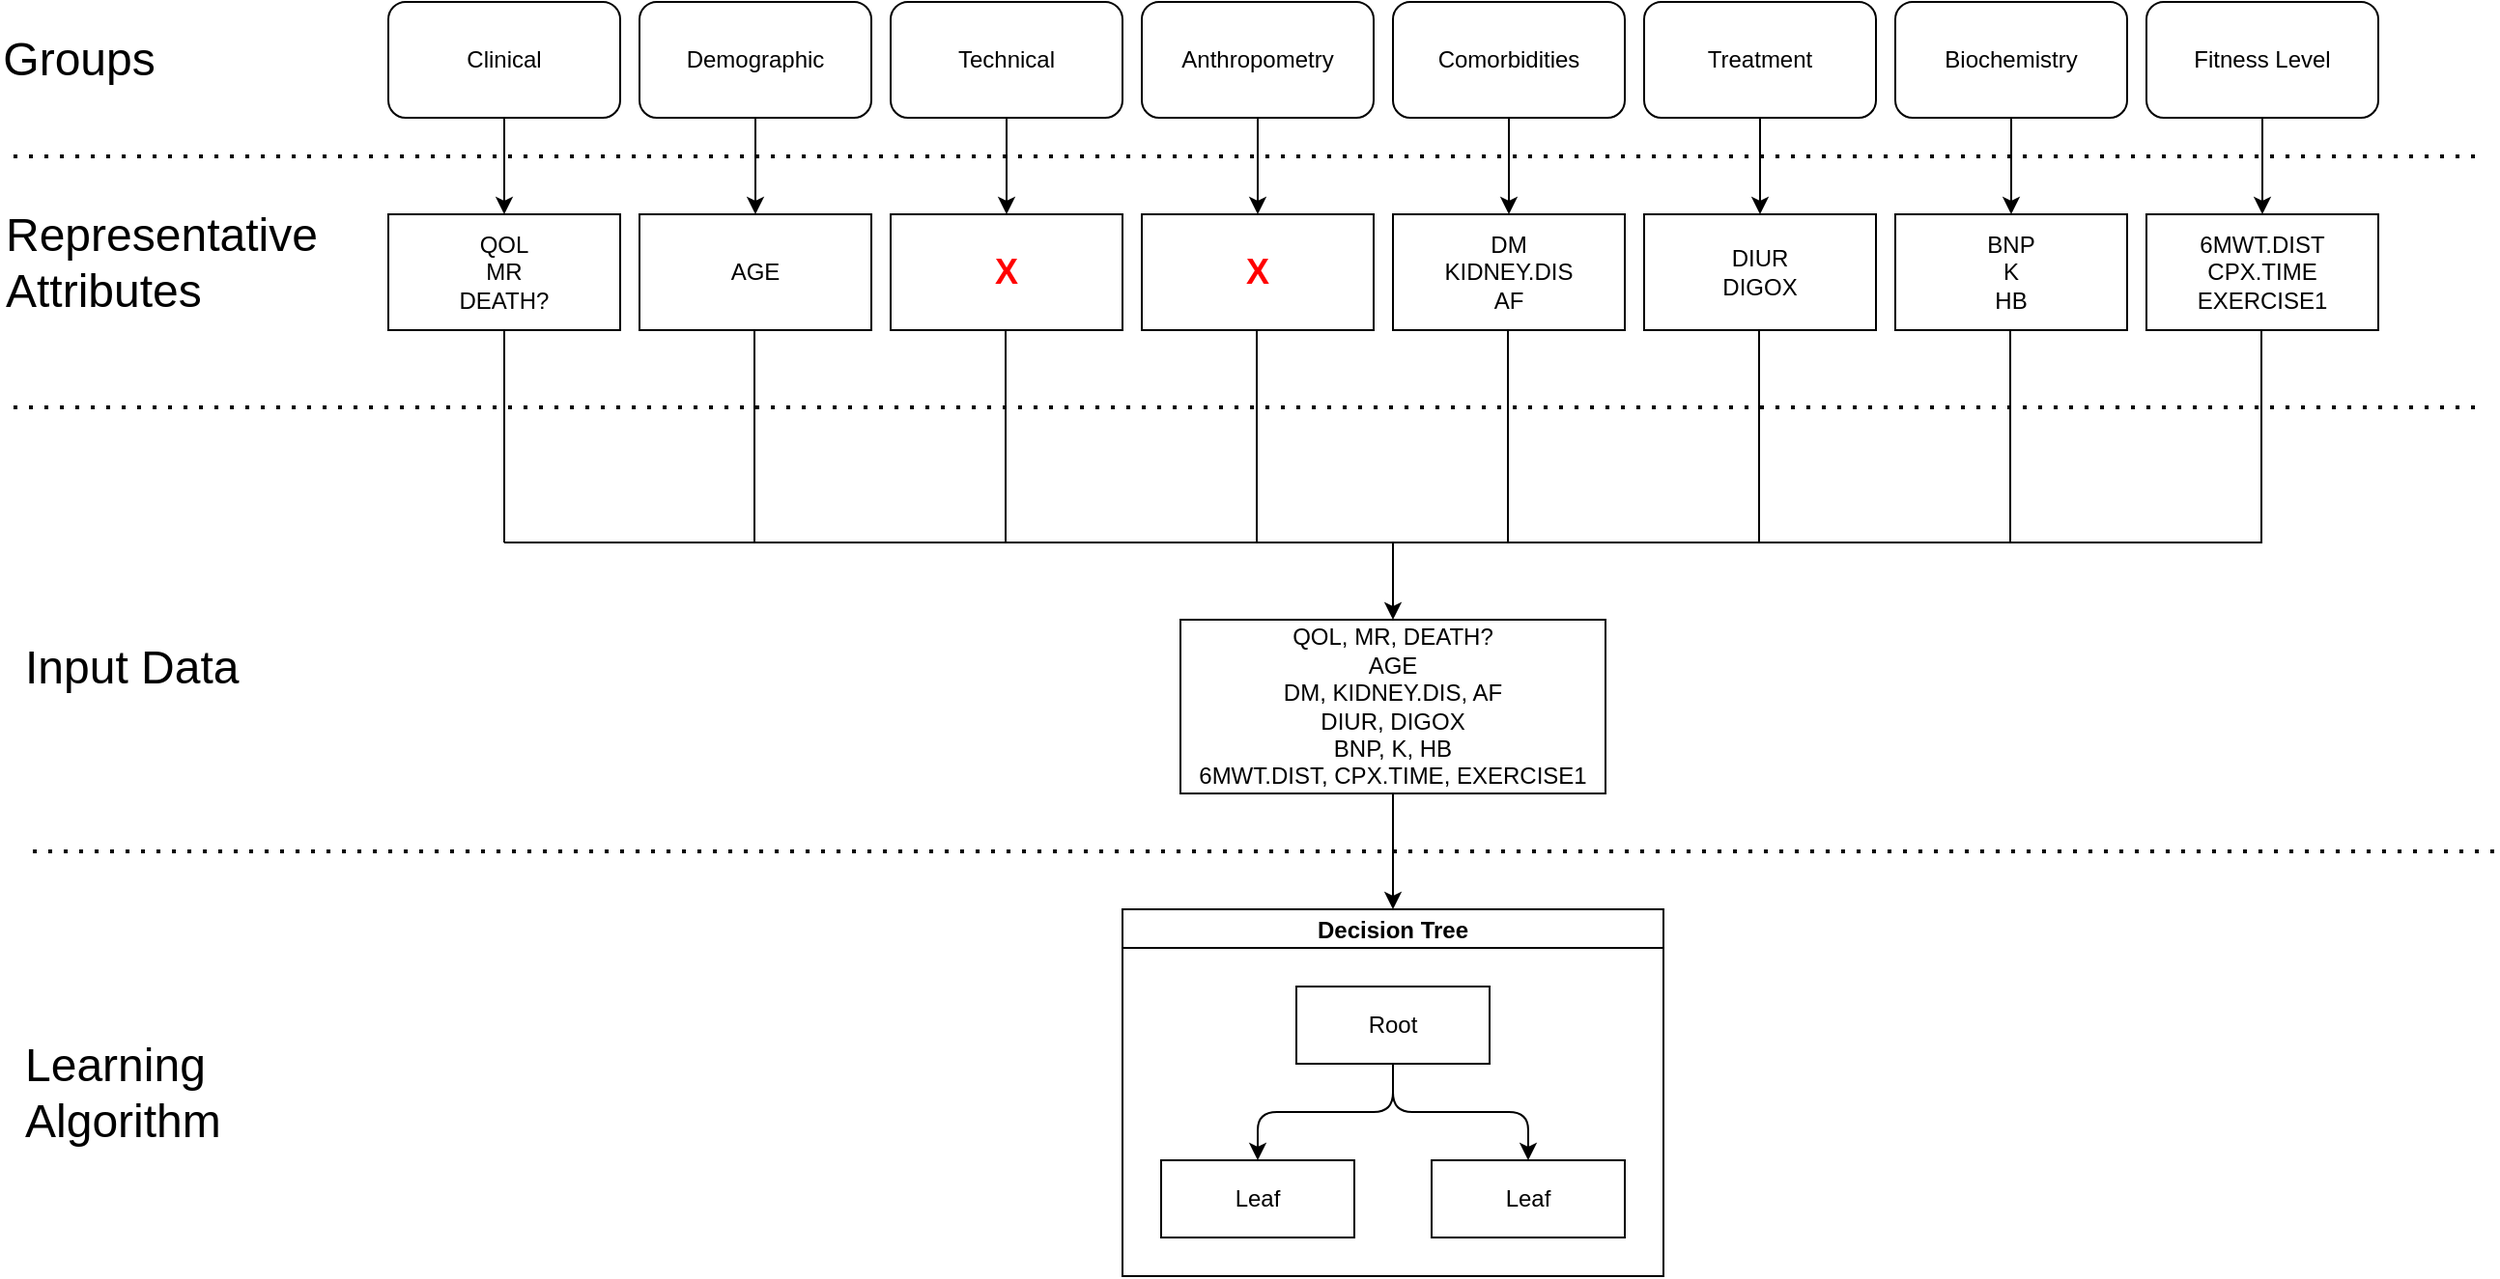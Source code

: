 <mxfile version="21.6.8" type="device">
  <diagram name="Page-1" id="-Qt2ztKeV2bImstE-vtO">
    <mxGraphModel dx="1434" dy="758" grid="1" gridSize="10" guides="1" tooltips="1" connect="1" arrows="1" fold="1" page="1" pageScale="1" pageWidth="827" pageHeight="1169" math="0" shadow="0">
      <root>
        <mxCell id="0" />
        <mxCell id="1" parent="0" />
        <mxCell id="Wdemls4XMApZAzFT3hwG-3" value="Clinical" style="rounded=1;whiteSpace=wrap;html=1;" vertex="1" parent="1">
          <mxGeometry x="240" y="120" width="120" height="60" as="geometry" />
        </mxCell>
        <mxCell id="Wdemls4XMApZAzFT3hwG-4" value="Demographic" style="rounded=1;whiteSpace=wrap;html=1;" vertex="1" parent="1">
          <mxGeometry x="370" y="120" width="120" height="60" as="geometry" />
        </mxCell>
        <mxCell id="Wdemls4XMApZAzFT3hwG-5" value="Technical" style="rounded=1;whiteSpace=wrap;html=1;" vertex="1" parent="1">
          <mxGeometry x="500" y="120" width="120" height="60" as="geometry" />
        </mxCell>
        <mxCell id="Wdemls4XMApZAzFT3hwG-6" value="Anthropometry" style="rounded=1;whiteSpace=wrap;html=1;" vertex="1" parent="1">
          <mxGeometry x="630" y="120" width="120" height="60" as="geometry" />
        </mxCell>
        <mxCell id="Wdemls4XMApZAzFT3hwG-7" value="Comorbidities" style="rounded=1;whiteSpace=wrap;html=1;" vertex="1" parent="1">
          <mxGeometry x="760" y="120" width="120" height="60" as="geometry" />
        </mxCell>
        <mxCell id="Wdemls4XMApZAzFT3hwG-8" value="Treatment" style="rounded=1;whiteSpace=wrap;html=1;" vertex="1" parent="1">
          <mxGeometry x="890" y="120" width="120" height="60" as="geometry" />
        </mxCell>
        <mxCell id="Wdemls4XMApZAzFT3hwG-9" value="Biochemistry" style="rounded=1;whiteSpace=wrap;html=1;" vertex="1" parent="1">
          <mxGeometry x="1020" y="120" width="120" height="60" as="geometry" />
        </mxCell>
        <mxCell id="Wdemls4XMApZAzFT3hwG-10" value="Fitness Level" style="rounded=1;whiteSpace=wrap;html=1;" vertex="1" parent="1">
          <mxGeometry x="1150" y="120" width="120" height="60" as="geometry" />
        </mxCell>
        <mxCell id="Wdemls4XMApZAzFT3hwG-11" value="QOL&lt;br&gt;MR&lt;br&gt;DEATH?" style="rounded=0;whiteSpace=wrap;html=1;" vertex="1" parent="1">
          <mxGeometry x="240" y="230" width="120" height="60" as="geometry" />
        </mxCell>
        <mxCell id="Wdemls4XMApZAzFT3hwG-12" value="" style="endArrow=none;dashed=1;html=1;dashPattern=1 3;strokeWidth=2;rounded=0;" edge="1" parent="1">
          <mxGeometry width="50" height="50" relative="1" as="geometry">
            <mxPoint x="1320" y="200" as="sourcePoint" />
            <mxPoint x="40" y="200" as="targetPoint" />
          </mxGeometry>
        </mxCell>
        <mxCell id="Wdemls4XMApZAzFT3hwG-14" value="&lt;font style=&quot;font-size: 24px;&quot;&gt;Groups&lt;/font&gt;" style="text;html=1;strokeColor=none;fillColor=none;align=center;verticalAlign=middle;whiteSpace=wrap;rounded=0;fontSize=24;" vertex="1" parent="1">
          <mxGeometry x="50" y="135" width="60" height="30" as="geometry" />
        </mxCell>
        <mxCell id="Wdemls4XMApZAzFT3hwG-15" value="&lt;font style=&quot;font-size: 24px;&quot;&gt;Representative&lt;br&gt;Attributes&lt;br&gt;&lt;/font&gt;" style="text;html=1;strokeColor=none;fillColor=none;align=left;verticalAlign=middle;whiteSpace=wrap;rounded=0;fontSize=24;" vertex="1" parent="1">
          <mxGeometry x="40" y="240" width="60" height="30" as="geometry" />
        </mxCell>
        <mxCell id="Wdemls4XMApZAzFT3hwG-16" value="" style="endArrow=classic;html=1;rounded=0;" edge="1" parent="1" source="Wdemls4XMApZAzFT3hwG-3" target="Wdemls4XMApZAzFT3hwG-11">
          <mxGeometry width="50" height="50" relative="1" as="geometry">
            <mxPoint x="660" y="370" as="sourcePoint" />
            <mxPoint x="710" y="320" as="targetPoint" />
          </mxGeometry>
        </mxCell>
        <mxCell id="Wdemls4XMApZAzFT3hwG-17" value="AGE" style="rounded=0;whiteSpace=wrap;html=1;" vertex="1" parent="1">
          <mxGeometry x="370" y="230" width="120" height="60" as="geometry" />
        </mxCell>
        <mxCell id="Wdemls4XMApZAzFT3hwG-18" value="&lt;h2&gt;&lt;font color=&quot;#ff0000&quot;&gt;X&lt;/font&gt;&lt;/h2&gt;" style="rounded=0;whiteSpace=wrap;html=1;" vertex="1" parent="1">
          <mxGeometry x="500" y="230" width="120" height="60" as="geometry" />
        </mxCell>
        <mxCell id="Wdemls4XMApZAzFT3hwG-19" value="&lt;h2 style=&quot;border-color: var(--border-color);&quot;&gt;&lt;font style=&quot;border-color: var(--border-color);&quot; color=&quot;#ff0000&quot;&gt;X&lt;/font&gt;&lt;/h2&gt;" style="rounded=0;whiteSpace=wrap;html=1;" vertex="1" parent="1">
          <mxGeometry x="630" y="230" width="120" height="60" as="geometry" />
        </mxCell>
        <mxCell id="Wdemls4XMApZAzFT3hwG-20" value="DM&lt;br&gt;KIDNEY.DIS&lt;br&gt;AF" style="rounded=0;whiteSpace=wrap;html=1;" vertex="1" parent="1">
          <mxGeometry x="760" y="230" width="120" height="60" as="geometry" />
        </mxCell>
        <mxCell id="Wdemls4XMApZAzFT3hwG-21" value="DIUR&lt;br&gt;DIGOX" style="rounded=0;whiteSpace=wrap;html=1;" vertex="1" parent="1">
          <mxGeometry x="890" y="230" width="120" height="60" as="geometry" />
        </mxCell>
        <mxCell id="Wdemls4XMApZAzFT3hwG-22" value="BNP&lt;br&gt;K&lt;br&gt;HB" style="rounded=0;whiteSpace=wrap;html=1;" vertex="1" parent="1">
          <mxGeometry x="1020" y="230" width="120" height="60" as="geometry" />
        </mxCell>
        <mxCell id="Wdemls4XMApZAzFT3hwG-23" value="6MWT.DIST&lt;br&gt;CPX.TIME&lt;br&gt;EXERCISE1" style="rounded=0;whiteSpace=wrap;html=1;" vertex="1" parent="1">
          <mxGeometry x="1150" y="230" width="120" height="60" as="geometry" />
        </mxCell>
        <mxCell id="Wdemls4XMApZAzFT3hwG-24" value="" style="endArrow=classic;html=1;rounded=0;" edge="1" parent="1" source="Wdemls4XMApZAzFT3hwG-4" target="Wdemls4XMApZAzFT3hwG-17">
          <mxGeometry width="50" height="50" relative="1" as="geometry">
            <mxPoint x="660" y="370" as="sourcePoint" />
            <mxPoint x="710" y="320" as="targetPoint" />
          </mxGeometry>
        </mxCell>
        <mxCell id="Wdemls4XMApZAzFT3hwG-25" value="" style="endArrow=classic;html=1;rounded=0;" edge="1" parent="1" source="Wdemls4XMApZAzFT3hwG-5" target="Wdemls4XMApZAzFT3hwG-18">
          <mxGeometry width="50" height="50" relative="1" as="geometry">
            <mxPoint x="440" y="190" as="sourcePoint" />
            <mxPoint x="440" y="240" as="targetPoint" />
          </mxGeometry>
        </mxCell>
        <mxCell id="Wdemls4XMApZAzFT3hwG-26" value="" style="endArrow=classic;html=1;rounded=0;" edge="1" parent="1" source="Wdemls4XMApZAzFT3hwG-6" target="Wdemls4XMApZAzFT3hwG-19">
          <mxGeometry width="50" height="50" relative="1" as="geometry">
            <mxPoint x="570" y="190" as="sourcePoint" />
            <mxPoint x="570" y="240" as="targetPoint" />
          </mxGeometry>
        </mxCell>
        <mxCell id="Wdemls4XMApZAzFT3hwG-27" value="" style="endArrow=classic;html=1;rounded=0;" edge="1" parent="1" source="Wdemls4XMApZAzFT3hwG-7" target="Wdemls4XMApZAzFT3hwG-20">
          <mxGeometry width="50" height="50" relative="1" as="geometry">
            <mxPoint x="700" y="190" as="sourcePoint" />
            <mxPoint x="700" y="240" as="targetPoint" />
          </mxGeometry>
        </mxCell>
        <mxCell id="Wdemls4XMApZAzFT3hwG-28" value="" style="endArrow=classic;html=1;rounded=0;" edge="1" parent="1" source="Wdemls4XMApZAzFT3hwG-8" target="Wdemls4XMApZAzFT3hwG-21">
          <mxGeometry width="50" height="50" relative="1" as="geometry">
            <mxPoint x="830" y="190" as="sourcePoint" />
            <mxPoint x="830" y="240" as="targetPoint" />
          </mxGeometry>
        </mxCell>
        <mxCell id="Wdemls4XMApZAzFT3hwG-29" value="" style="endArrow=classic;html=1;rounded=0;" edge="1" parent="1" source="Wdemls4XMApZAzFT3hwG-9" target="Wdemls4XMApZAzFT3hwG-22">
          <mxGeometry width="50" height="50" relative="1" as="geometry">
            <mxPoint x="960" y="190" as="sourcePoint" />
            <mxPoint x="960" y="240" as="targetPoint" />
          </mxGeometry>
        </mxCell>
        <mxCell id="Wdemls4XMApZAzFT3hwG-30" value="" style="endArrow=classic;html=1;rounded=0;" edge="1" parent="1" source="Wdemls4XMApZAzFT3hwG-10" target="Wdemls4XMApZAzFT3hwG-23">
          <mxGeometry width="50" height="50" relative="1" as="geometry">
            <mxPoint x="1090" y="190" as="sourcePoint" />
            <mxPoint x="1090" y="240" as="targetPoint" />
          </mxGeometry>
        </mxCell>
        <mxCell id="Wdemls4XMApZAzFT3hwG-39" value="QOL, MR, DEATH?&lt;br&gt;AGE&lt;br&gt;DM, KIDNEY.DIS, AF&lt;br&gt;DIUR, DIGOX&lt;br&gt;BNP, K, HB&lt;br&gt;6MWT.DIST, CPX.TIME, EXERCISE1" style="rounded=0;whiteSpace=wrap;html=1;" vertex="1" parent="1">
          <mxGeometry x="650" y="440" width="220" height="90" as="geometry" />
        </mxCell>
        <mxCell id="Wdemls4XMApZAzFT3hwG-40" value="" style="endArrow=none;dashed=1;html=1;dashPattern=1 3;strokeWidth=2;rounded=0;" edge="1" parent="1">
          <mxGeometry width="50" height="50" relative="1" as="geometry">
            <mxPoint x="1320" y="330" as="sourcePoint" />
            <mxPoint x="40" y="330" as="targetPoint" />
          </mxGeometry>
        </mxCell>
        <mxCell id="Wdemls4XMApZAzFT3hwG-42" value="" style="endArrow=none;html=1;rounded=0;" edge="1" parent="1">
          <mxGeometry width="50" height="50" relative="1" as="geometry">
            <mxPoint x="300" y="400" as="sourcePoint" />
            <mxPoint x="1210" y="400" as="targetPoint" />
          </mxGeometry>
        </mxCell>
        <mxCell id="Wdemls4XMApZAzFT3hwG-43" value="" style="endArrow=classic;html=1;rounded=0;" edge="1" parent="1" target="Wdemls4XMApZAzFT3hwG-39">
          <mxGeometry width="50" height="50" relative="1" as="geometry">
            <mxPoint x="760" y="400" as="sourcePoint" />
            <mxPoint x="710" y="390" as="targetPoint" />
          </mxGeometry>
        </mxCell>
        <mxCell id="Wdemls4XMApZAzFT3hwG-45" value="" style="endArrow=none;html=1;rounded=0;" edge="1" parent="1" source="Wdemls4XMApZAzFT3hwG-11">
          <mxGeometry width="50" height="50" relative="1" as="geometry">
            <mxPoint x="660" y="440" as="sourcePoint" />
            <mxPoint x="300" y="400" as="targetPoint" />
          </mxGeometry>
        </mxCell>
        <mxCell id="Wdemls4XMApZAzFT3hwG-46" value="" style="endArrow=none;html=1;rounded=0;" edge="1" parent="1">
          <mxGeometry width="50" height="50" relative="1" as="geometry">
            <mxPoint x="429.5" y="290" as="sourcePoint" />
            <mxPoint x="429.5" y="400" as="targetPoint" />
          </mxGeometry>
        </mxCell>
        <mxCell id="Wdemls4XMApZAzFT3hwG-47" value="" style="endArrow=none;html=1;rounded=0;" edge="1" parent="1">
          <mxGeometry width="50" height="50" relative="1" as="geometry">
            <mxPoint x="559.5" y="290" as="sourcePoint" />
            <mxPoint x="559.5" y="400" as="targetPoint" />
          </mxGeometry>
        </mxCell>
        <mxCell id="Wdemls4XMApZAzFT3hwG-48" value="" style="endArrow=none;html=1;rounded=0;" edge="1" parent="1">
          <mxGeometry width="50" height="50" relative="1" as="geometry">
            <mxPoint x="819.5" y="290" as="sourcePoint" />
            <mxPoint x="819.5" y="400" as="targetPoint" />
          </mxGeometry>
        </mxCell>
        <mxCell id="Wdemls4XMApZAzFT3hwG-49" value="" style="endArrow=none;html=1;rounded=0;" edge="1" parent="1">
          <mxGeometry width="50" height="50" relative="1" as="geometry">
            <mxPoint x="689.5" y="290" as="sourcePoint" />
            <mxPoint x="689.5" y="400" as="targetPoint" />
          </mxGeometry>
        </mxCell>
        <mxCell id="Wdemls4XMApZAzFT3hwG-50" value="" style="endArrow=none;html=1;rounded=0;" edge="1" parent="1">
          <mxGeometry width="50" height="50" relative="1" as="geometry">
            <mxPoint x="949.5" y="290" as="sourcePoint" />
            <mxPoint x="949.5" y="400" as="targetPoint" />
          </mxGeometry>
        </mxCell>
        <mxCell id="Wdemls4XMApZAzFT3hwG-51" value="" style="endArrow=none;html=1;rounded=0;" edge="1" parent="1">
          <mxGeometry width="50" height="50" relative="1" as="geometry">
            <mxPoint x="1079.5" y="290" as="sourcePoint" />
            <mxPoint x="1079.5" y="400" as="targetPoint" />
          </mxGeometry>
        </mxCell>
        <mxCell id="Wdemls4XMApZAzFT3hwG-52" value="" style="endArrow=none;html=1;rounded=0;" edge="1" parent="1">
          <mxGeometry width="50" height="50" relative="1" as="geometry">
            <mxPoint x="1209.5" y="290" as="sourcePoint" />
            <mxPoint x="1209.5" y="400" as="targetPoint" />
          </mxGeometry>
        </mxCell>
        <mxCell id="Wdemls4XMApZAzFT3hwG-53" value="&lt;font style=&quot;font-size: 24px;&quot;&gt;Input Data&lt;br&gt;&lt;/font&gt;" style="text;html=1;strokeColor=none;fillColor=none;align=left;verticalAlign=middle;whiteSpace=wrap;rounded=0;fontSize=24;" vertex="1" parent="1">
          <mxGeometry x="50" y="440" width="140" height="50" as="geometry" />
        </mxCell>
        <mxCell id="Wdemls4XMApZAzFT3hwG-54" value="" style="endArrow=none;dashed=1;html=1;dashPattern=1 3;strokeWidth=2;rounded=0;" edge="1" parent="1">
          <mxGeometry width="50" height="50" relative="1" as="geometry">
            <mxPoint x="1330" y="560" as="sourcePoint" />
            <mxPoint x="50" y="560" as="targetPoint" />
          </mxGeometry>
        </mxCell>
        <mxCell id="Wdemls4XMApZAzFT3hwG-55" value="Decision Tree" style="swimlane;startSize=20;horizontal=1;childLayout=treeLayout;horizontalTree=0;resizable=0;containerType=tree;fontSize=12;" vertex="1" parent="1">
          <mxGeometry x="620" y="590" width="280" height="190" as="geometry" />
        </mxCell>
        <mxCell id="Wdemls4XMApZAzFT3hwG-56" value="Root" style="whiteSpace=wrap;html=1;" vertex="1" parent="Wdemls4XMApZAzFT3hwG-55">
          <mxGeometry x="90" y="40" width="100" height="40" as="geometry" />
        </mxCell>
        <mxCell id="Wdemls4XMApZAzFT3hwG-57" value="Leaf" style="whiteSpace=wrap;html=1;" vertex="1" parent="Wdemls4XMApZAzFT3hwG-55">
          <mxGeometry x="20" y="130" width="100" height="40" as="geometry" />
        </mxCell>
        <mxCell id="Wdemls4XMApZAzFT3hwG-58" value="" style="edgeStyle=elbowEdgeStyle;elbow=vertical;html=1;rounded=1;curved=0;sourcePerimeterSpacing=0;targetPerimeterSpacing=0;startSize=6;endSize=6;" edge="1" parent="Wdemls4XMApZAzFT3hwG-55" source="Wdemls4XMApZAzFT3hwG-56" target="Wdemls4XMApZAzFT3hwG-57">
          <mxGeometry relative="1" as="geometry" />
        </mxCell>
        <mxCell id="Wdemls4XMApZAzFT3hwG-59" value="Leaf" style="whiteSpace=wrap;html=1;" vertex="1" parent="Wdemls4XMApZAzFT3hwG-55">
          <mxGeometry x="160" y="130" width="100" height="40" as="geometry" />
        </mxCell>
        <mxCell id="Wdemls4XMApZAzFT3hwG-60" value="" style="edgeStyle=elbowEdgeStyle;elbow=vertical;html=1;rounded=1;curved=0;sourcePerimeterSpacing=0;targetPerimeterSpacing=0;startSize=6;endSize=6;" edge="1" parent="Wdemls4XMApZAzFT3hwG-55" source="Wdemls4XMApZAzFT3hwG-56" target="Wdemls4XMApZAzFT3hwG-59">
          <mxGeometry relative="1" as="geometry" />
        </mxCell>
        <mxCell id="Wdemls4XMApZAzFT3hwG-61" value="" style="endArrow=classic;html=1;rounded=0;" edge="1" parent="1" source="Wdemls4XMApZAzFT3hwG-39" target="Wdemls4XMApZAzFT3hwG-55">
          <mxGeometry width="50" height="50" relative="1" as="geometry">
            <mxPoint x="770" y="410" as="sourcePoint" />
            <mxPoint x="770" y="450" as="targetPoint" />
          </mxGeometry>
        </mxCell>
        <mxCell id="Wdemls4XMApZAzFT3hwG-68" value="&lt;font style=&quot;font-size: 24px;&quot;&gt;Learning Algorithm&lt;br&gt;&lt;/font&gt;" style="text;html=1;strokeColor=none;fillColor=none;align=left;verticalAlign=middle;whiteSpace=wrap;rounded=0;fontSize=24;" vertex="1" parent="1">
          <mxGeometry x="50" y="660" width="140" height="50" as="geometry" />
        </mxCell>
      </root>
    </mxGraphModel>
  </diagram>
</mxfile>
